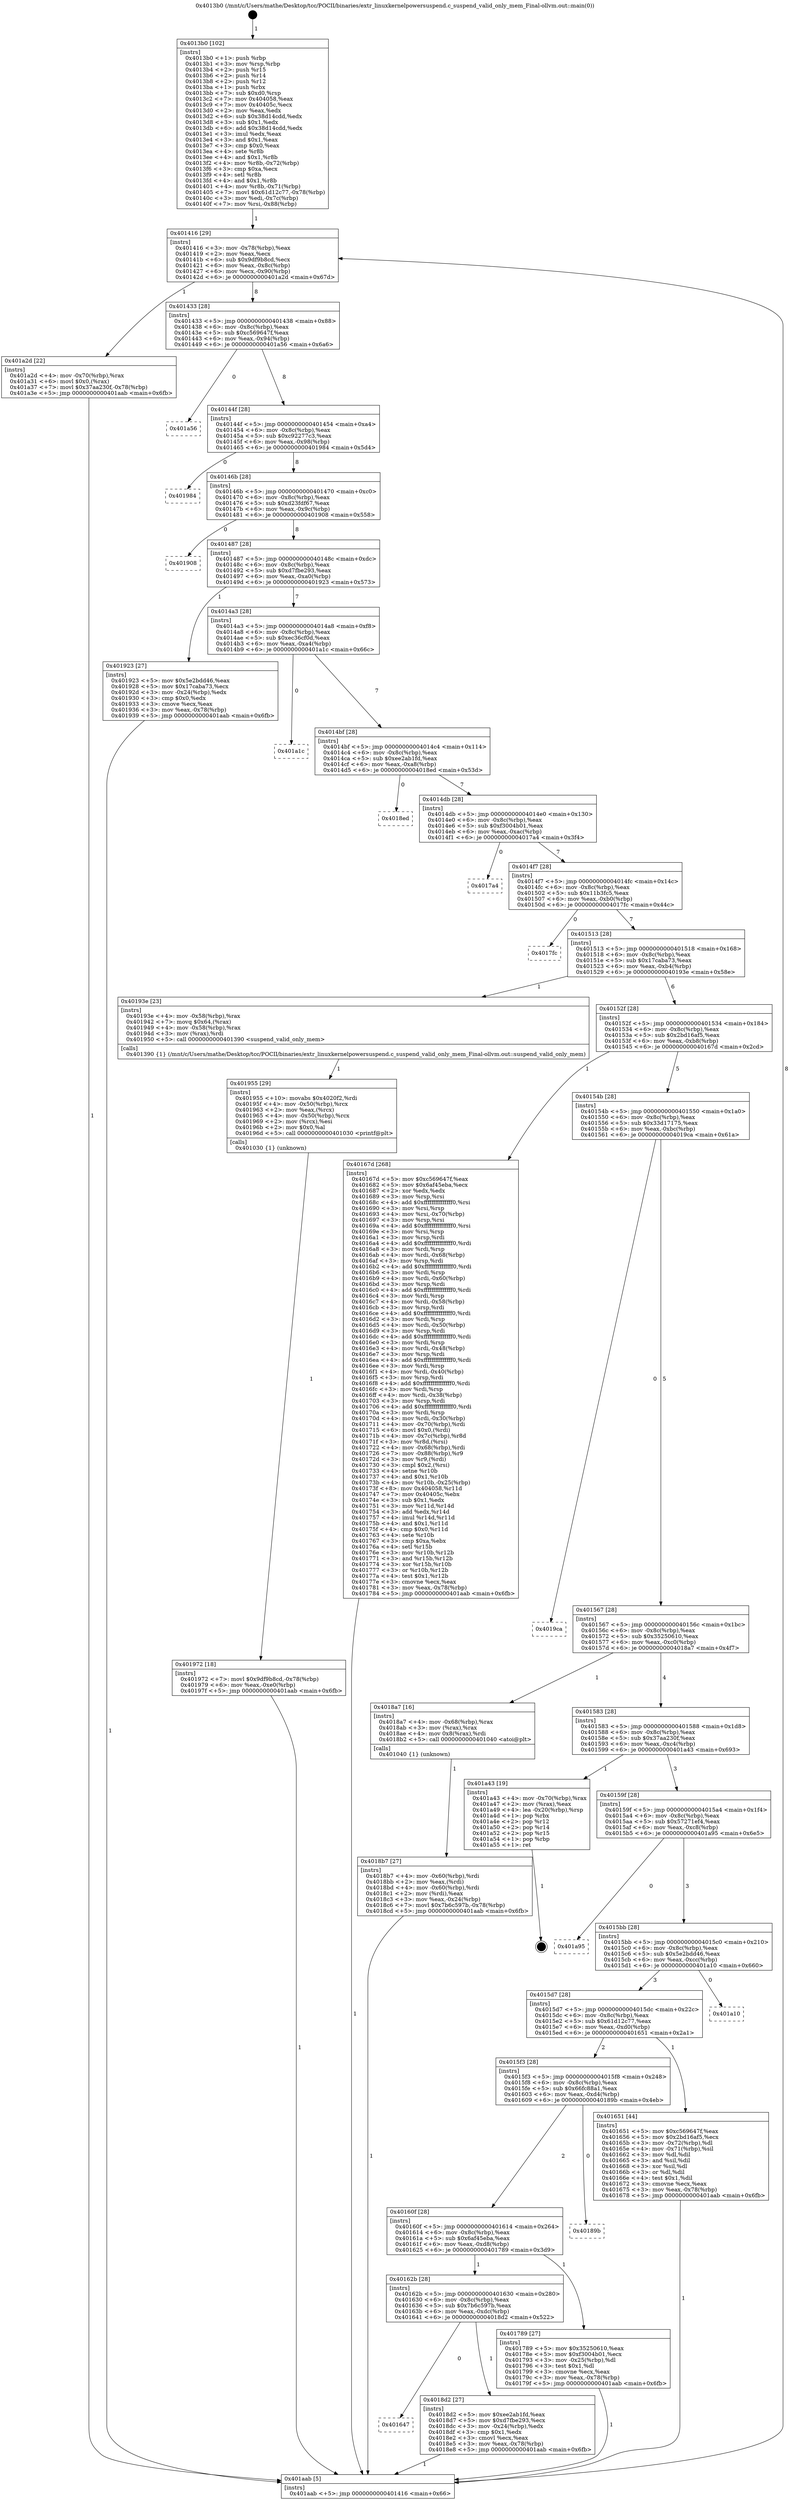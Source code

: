 digraph "0x4013b0" {
  label = "0x4013b0 (/mnt/c/Users/mathe/Desktop/tcc/POCII/binaries/extr_linuxkernelpowersuspend.c_suspend_valid_only_mem_Final-ollvm.out::main(0))"
  labelloc = "t"
  node[shape=record]

  Entry [label="",width=0.3,height=0.3,shape=circle,fillcolor=black,style=filled]
  "0x401416" [label="{
     0x401416 [29]\l
     | [instrs]\l
     &nbsp;&nbsp;0x401416 \<+3\>: mov -0x78(%rbp),%eax\l
     &nbsp;&nbsp;0x401419 \<+2\>: mov %eax,%ecx\l
     &nbsp;&nbsp;0x40141b \<+6\>: sub $0x9df9b8cd,%ecx\l
     &nbsp;&nbsp;0x401421 \<+6\>: mov %eax,-0x8c(%rbp)\l
     &nbsp;&nbsp;0x401427 \<+6\>: mov %ecx,-0x90(%rbp)\l
     &nbsp;&nbsp;0x40142d \<+6\>: je 0000000000401a2d \<main+0x67d\>\l
  }"]
  "0x401a2d" [label="{
     0x401a2d [22]\l
     | [instrs]\l
     &nbsp;&nbsp;0x401a2d \<+4\>: mov -0x70(%rbp),%rax\l
     &nbsp;&nbsp;0x401a31 \<+6\>: movl $0x0,(%rax)\l
     &nbsp;&nbsp;0x401a37 \<+7\>: movl $0x37aa230f,-0x78(%rbp)\l
     &nbsp;&nbsp;0x401a3e \<+5\>: jmp 0000000000401aab \<main+0x6fb\>\l
  }"]
  "0x401433" [label="{
     0x401433 [28]\l
     | [instrs]\l
     &nbsp;&nbsp;0x401433 \<+5\>: jmp 0000000000401438 \<main+0x88\>\l
     &nbsp;&nbsp;0x401438 \<+6\>: mov -0x8c(%rbp),%eax\l
     &nbsp;&nbsp;0x40143e \<+5\>: sub $0xc569647f,%eax\l
     &nbsp;&nbsp;0x401443 \<+6\>: mov %eax,-0x94(%rbp)\l
     &nbsp;&nbsp;0x401449 \<+6\>: je 0000000000401a56 \<main+0x6a6\>\l
  }"]
  Exit [label="",width=0.3,height=0.3,shape=circle,fillcolor=black,style=filled,peripheries=2]
  "0x401a56" [label="{
     0x401a56\l
  }", style=dashed]
  "0x40144f" [label="{
     0x40144f [28]\l
     | [instrs]\l
     &nbsp;&nbsp;0x40144f \<+5\>: jmp 0000000000401454 \<main+0xa4\>\l
     &nbsp;&nbsp;0x401454 \<+6\>: mov -0x8c(%rbp),%eax\l
     &nbsp;&nbsp;0x40145a \<+5\>: sub $0xc92277c3,%eax\l
     &nbsp;&nbsp;0x40145f \<+6\>: mov %eax,-0x98(%rbp)\l
     &nbsp;&nbsp;0x401465 \<+6\>: je 0000000000401984 \<main+0x5d4\>\l
  }"]
  "0x401972" [label="{
     0x401972 [18]\l
     | [instrs]\l
     &nbsp;&nbsp;0x401972 \<+7\>: movl $0x9df9b8cd,-0x78(%rbp)\l
     &nbsp;&nbsp;0x401979 \<+6\>: mov %eax,-0xe0(%rbp)\l
     &nbsp;&nbsp;0x40197f \<+5\>: jmp 0000000000401aab \<main+0x6fb\>\l
  }"]
  "0x401984" [label="{
     0x401984\l
  }", style=dashed]
  "0x40146b" [label="{
     0x40146b [28]\l
     | [instrs]\l
     &nbsp;&nbsp;0x40146b \<+5\>: jmp 0000000000401470 \<main+0xc0\>\l
     &nbsp;&nbsp;0x401470 \<+6\>: mov -0x8c(%rbp),%eax\l
     &nbsp;&nbsp;0x401476 \<+5\>: sub $0xd23fdf67,%eax\l
     &nbsp;&nbsp;0x40147b \<+6\>: mov %eax,-0x9c(%rbp)\l
     &nbsp;&nbsp;0x401481 \<+6\>: je 0000000000401908 \<main+0x558\>\l
  }"]
  "0x401955" [label="{
     0x401955 [29]\l
     | [instrs]\l
     &nbsp;&nbsp;0x401955 \<+10\>: movabs $0x4020f2,%rdi\l
     &nbsp;&nbsp;0x40195f \<+4\>: mov -0x50(%rbp),%rcx\l
     &nbsp;&nbsp;0x401963 \<+2\>: mov %eax,(%rcx)\l
     &nbsp;&nbsp;0x401965 \<+4\>: mov -0x50(%rbp),%rcx\l
     &nbsp;&nbsp;0x401969 \<+2\>: mov (%rcx),%esi\l
     &nbsp;&nbsp;0x40196b \<+2\>: mov $0x0,%al\l
     &nbsp;&nbsp;0x40196d \<+5\>: call 0000000000401030 \<printf@plt\>\l
     | [calls]\l
     &nbsp;&nbsp;0x401030 \{1\} (unknown)\l
  }"]
  "0x401908" [label="{
     0x401908\l
  }", style=dashed]
  "0x401487" [label="{
     0x401487 [28]\l
     | [instrs]\l
     &nbsp;&nbsp;0x401487 \<+5\>: jmp 000000000040148c \<main+0xdc\>\l
     &nbsp;&nbsp;0x40148c \<+6\>: mov -0x8c(%rbp),%eax\l
     &nbsp;&nbsp;0x401492 \<+5\>: sub $0xd7fbe293,%eax\l
     &nbsp;&nbsp;0x401497 \<+6\>: mov %eax,-0xa0(%rbp)\l
     &nbsp;&nbsp;0x40149d \<+6\>: je 0000000000401923 \<main+0x573\>\l
  }"]
  "0x401647" [label="{
     0x401647\l
  }", style=dashed]
  "0x401923" [label="{
     0x401923 [27]\l
     | [instrs]\l
     &nbsp;&nbsp;0x401923 \<+5\>: mov $0x5e2bdd46,%eax\l
     &nbsp;&nbsp;0x401928 \<+5\>: mov $0x17caba73,%ecx\l
     &nbsp;&nbsp;0x40192d \<+3\>: mov -0x24(%rbp),%edx\l
     &nbsp;&nbsp;0x401930 \<+3\>: cmp $0x0,%edx\l
     &nbsp;&nbsp;0x401933 \<+3\>: cmove %ecx,%eax\l
     &nbsp;&nbsp;0x401936 \<+3\>: mov %eax,-0x78(%rbp)\l
     &nbsp;&nbsp;0x401939 \<+5\>: jmp 0000000000401aab \<main+0x6fb\>\l
  }"]
  "0x4014a3" [label="{
     0x4014a3 [28]\l
     | [instrs]\l
     &nbsp;&nbsp;0x4014a3 \<+5\>: jmp 00000000004014a8 \<main+0xf8\>\l
     &nbsp;&nbsp;0x4014a8 \<+6\>: mov -0x8c(%rbp),%eax\l
     &nbsp;&nbsp;0x4014ae \<+5\>: sub $0xec36cf0d,%eax\l
     &nbsp;&nbsp;0x4014b3 \<+6\>: mov %eax,-0xa4(%rbp)\l
     &nbsp;&nbsp;0x4014b9 \<+6\>: je 0000000000401a1c \<main+0x66c\>\l
  }"]
  "0x4018d2" [label="{
     0x4018d2 [27]\l
     | [instrs]\l
     &nbsp;&nbsp;0x4018d2 \<+5\>: mov $0xee2ab1fd,%eax\l
     &nbsp;&nbsp;0x4018d7 \<+5\>: mov $0xd7fbe293,%ecx\l
     &nbsp;&nbsp;0x4018dc \<+3\>: mov -0x24(%rbp),%edx\l
     &nbsp;&nbsp;0x4018df \<+3\>: cmp $0x1,%edx\l
     &nbsp;&nbsp;0x4018e2 \<+3\>: cmovl %ecx,%eax\l
     &nbsp;&nbsp;0x4018e5 \<+3\>: mov %eax,-0x78(%rbp)\l
     &nbsp;&nbsp;0x4018e8 \<+5\>: jmp 0000000000401aab \<main+0x6fb\>\l
  }"]
  "0x401a1c" [label="{
     0x401a1c\l
  }", style=dashed]
  "0x4014bf" [label="{
     0x4014bf [28]\l
     | [instrs]\l
     &nbsp;&nbsp;0x4014bf \<+5\>: jmp 00000000004014c4 \<main+0x114\>\l
     &nbsp;&nbsp;0x4014c4 \<+6\>: mov -0x8c(%rbp),%eax\l
     &nbsp;&nbsp;0x4014ca \<+5\>: sub $0xee2ab1fd,%eax\l
     &nbsp;&nbsp;0x4014cf \<+6\>: mov %eax,-0xa8(%rbp)\l
     &nbsp;&nbsp;0x4014d5 \<+6\>: je 00000000004018ed \<main+0x53d\>\l
  }"]
  "0x4018b7" [label="{
     0x4018b7 [27]\l
     | [instrs]\l
     &nbsp;&nbsp;0x4018b7 \<+4\>: mov -0x60(%rbp),%rdi\l
     &nbsp;&nbsp;0x4018bb \<+2\>: mov %eax,(%rdi)\l
     &nbsp;&nbsp;0x4018bd \<+4\>: mov -0x60(%rbp),%rdi\l
     &nbsp;&nbsp;0x4018c1 \<+2\>: mov (%rdi),%eax\l
     &nbsp;&nbsp;0x4018c3 \<+3\>: mov %eax,-0x24(%rbp)\l
     &nbsp;&nbsp;0x4018c6 \<+7\>: movl $0x7b6c597b,-0x78(%rbp)\l
     &nbsp;&nbsp;0x4018cd \<+5\>: jmp 0000000000401aab \<main+0x6fb\>\l
  }"]
  "0x4018ed" [label="{
     0x4018ed\l
  }", style=dashed]
  "0x4014db" [label="{
     0x4014db [28]\l
     | [instrs]\l
     &nbsp;&nbsp;0x4014db \<+5\>: jmp 00000000004014e0 \<main+0x130\>\l
     &nbsp;&nbsp;0x4014e0 \<+6\>: mov -0x8c(%rbp),%eax\l
     &nbsp;&nbsp;0x4014e6 \<+5\>: sub $0xf3004b01,%eax\l
     &nbsp;&nbsp;0x4014eb \<+6\>: mov %eax,-0xac(%rbp)\l
     &nbsp;&nbsp;0x4014f1 \<+6\>: je 00000000004017a4 \<main+0x3f4\>\l
  }"]
  "0x40162b" [label="{
     0x40162b [28]\l
     | [instrs]\l
     &nbsp;&nbsp;0x40162b \<+5\>: jmp 0000000000401630 \<main+0x280\>\l
     &nbsp;&nbsp;0x401630 \<+6\>: mov -0x8c(%rbp),%eax\l
     &nbsp;&nbsp;0x401636 \<+5\>: sub $0x7b6c597b,%eax\l
     &nbsp;&nbsp;0x40163b \<+6\>: mov %eax,-0xdc(%rbp)\l
     &nbsp;&nbsp;0x401641 \<+6\>: je 00000000004018d2 \<main+0x522\>\l
  }"]
  "0x4017a4" [label="{
     0x4017a4\l
  }", style=dashed]
  "0x4014f7" [label="{
     0x4014f7 [28]\l
     | [instrs]\l
     &nbsp;&nbsp;0x4014f7 \<+5\>: jmp 00000000004014fc \<main+0x14c\>\l
     &nbsp;&nbsp;0x4014fc \<+6\>: mov -0x8c(%rbp),%eax\l
     &nbsp;&nbsp;0x401502 \<+5\>: sub $0x11b3fc5,%eax\l
     &nbsp;&nbsp;0x401507 \<+6\>: mov %eax,-0xb0(%rbp)\l
     &nbsp;&nbsp;0x40150d \<+6\>: je 00000000004017fc \<main+0x44c\>\l
  }"]
  "0x401789" [label="{
     0x401789 [27]\l
     | [instrs]\l
     &nbsp;&nbsp;0x401789 \<+5\>: mov $0x35250610,%eax\l
     &nbsp;&nbsp;0x40178e \<+5\>: mov $0xf3004b01,%ecx\l
     &nbsp;&nbsp;0x401793 \<+3\>: mov -0x25(%rbp),%dl\l
     &nbsp;&nbsp;0x401796 \<+3\>: test $0x1,%dl\l
     &nbsp;&nbsp;0x401799 \<+3\>: cmovne %ecx,%eax\l
     &nbsp;&nbsp;0x40179c \<+3\>: mov %eax,-0x78(%rbp)\l
     &nbsp;&nbsp;0x40179f \<+5\>: jmp 0000000000401aab \<main+0x6fb\>\l
  }"]
  "0x4017fc" [label="{
     0x4017fc\l
  }", style=dashed]
  "0x401513" [label="{
     0x401513 [28]\l
     | [instrs]\l
     &nbsp;&nbsp;0x401513 \<+5\>: jmp 0000000000401518 \<main+0x168\>\l
     &nbsp;&nbsp;0x401518 \<+6\>: mov -0x8c(%rbp),%eax\l
     &nbsp;&nbsp;0x40151e \<+5\>: sub $0x17caba73,%eax\l
     &nbsp;&nbsp;0x401523 \<+6\>: mov %eax,-0xb4(%rbp)\l
     &nbsp;&nbsp;0x401529 \<+6\>: je 000000000040193e \<main+0x58e\>\l
  }"]
  "0x40160f" [label="{
     0x40160f [28]\l
     | [instrs]\l
     &nbsp;&nbsp;0x40160f \<+5\>: jmp 0000000000401614 \<main+0x264\>\l
     &nbsp;&nbsp;0x401614 \<+6\>: mov -0x8c(%rbp),%eax\l
     &nbsp;&nbsp;0x40161a \<+5\>: sub $0x6af45eba,%eax\l
     &nbsp;&nbsp;0x40161f \<+6\>: mov %eax,-0xd8(%rbp)\l
     &nbsp;&nbsp;0x401625 \<+6\>: je 0000000000401789 \<main+0x3d9\>\l
  }"]
  "0x40193e" [label="{
     0x40193e [23]\l
     | [instrs]\l
     &nbsp;&nbsp;0x40193e \<+4\>: mov -0x58(%rbp),%rax\l
     &nbsp;&nbsp;0x401942 \<+7\>: movq $0x64,(%rax)\l
     &nbsp;&nbsp;0x401949 \<+4\>: mov -0x58(%rbp),%rax\l
     &nbsp;&nbsp;0x40194d \<+3\>: mov (%rax),%rdi\l
     &nbsp;&nbsp;0x401950 \<+5\>: call 0000000000401390 \<suspend_valid_only_mem\>\l
     | [calls]\l
     &nbsp;&nbsp;0x401390 \{1\} (/mnt/c/Users/mathe/Desktop/tcc/POCII/binaries/extr_linuxkernelpowersuspend.c_suspend_valid_only_mem_Final-ollvm.out::suspend_valid_only_mem)\l
  }"]
  "0x40152f" [label="{
     0x40152f [28]\l
     | [instrs]\l
     &nbsp;&nbsp;0x40152f \<+5\>: jmp 0000000000401534 \<main+0x184\>\l
     &nbsp;&nbsp;0x401534 \<+6\>: mov -0x8c(%rbp),%eax\l
     &nbsp;&nbsp;0x40153a \<+5\>: sub $0x2bd16af5,%eax\l
     &nbsp;&nbsp;0x40153f \<+6\>: mov %eax,-0xb8(%rbp)\l
     &nbsp;&nbsp;0x401545 \<+6\>: je 000000000040167d \<main+0x2cd\>\l
  }"]
  "0x40189b" [label="{
     0x40189b\l
  }", style=dashed]
  "0x40167d" [label="{
     0x40167d [268]\l
     | [instrs]\l
     &nbsp;&nbsp;0x40167d \<+5\>: mov $0xc569647f,%eax\l
     &nbsp;&nbsp;0x401682 \<+5\>: mov $0x6af45eba,%ecx\l
     &nbsp;&nbsp;0x401687 \<+2\>: xor %edx,%edx\l
     &nbsp;&nbsp;0x401689 \<+3\>: mov %rsp,%rsi\l
     &nbsp;&nbsp;0x40168c \<+4\>: add $0xfffffffffffffff0,%rsi\l
     &nbsp;&nbsp;0x401690 \<+3\>: mov %rsi,%rsp\l
     &nbsp;&nbsp;0x401693 \<+4\>: mov %rsi,-0x70(%rbp)\l
     &nbsp;&nbsp;0x401697 \<+3\>: mov %rsp,%rsi\l
     &nbsp;&nbsp;0x40169a \<+4\>: add $0xfffffffffffffff0,%rsi\l
     &nbsp;&nbsp;0x40169e \<+3\>: mov %rsi,%rsp\l
     &nbsp;&nbsp;0x4016a1 \<+3\>: mov %rsp,%rdi\l
     &nbsp;&nbsp;0x4016a4 \<+4\>: add $0xfffffffffffffff0,%rdi\l
     &nbsp;&nbsp;0x4016a8 \<+3\>: mov %rdi,%rsp\l
     &nbsp;&nbsp;0x4016ab \<+4\>: mov %rdi,-0x68(%rbp)\l
     &nbsp;&nbsp;0x4016af \<+3\>: mov %rsp,%rdi\l
     &nbsp;&nbsp;0x4016b2 \<+4\>: add $0xfffffffffffffff0,%rdi\l
     &nbsp;&nbsp;0x4016b6 \<+3\>: mov %rdi,%rsp\l
     &nbsp;&nbsp;0x4016b9 \<+4\>: mov %rdi,-0x60(%rbp)\l
     &nbsp;&nbsp;0x4016bd \<+3\>: mov %rsp,%rdi\l
     &nbsp;&nbsp;0x4016c0 \<+4\>: add $0xfffffffffffffff0,%rdi\l
     &nbsp;&nbsp;0x4016c4 \<+3\>: mov %rdi,%rsp\l
     &nbsp;&nbsp;0x4016c7 \<+4\>: mov %rdi,-0x58(%rbp)\l
     &nbsp;&nbsp;0x4016cb \<+3\>: mov %rsp,%rdi\l
     &nbsp;&nbsp;0x4016ce \<+4\>: add $0xfffffffffffffff0,%rdi\l
     &nbsp;&nbsp;0x4016d2 \<+3\>: mov %rdi,%rsp\l
     &nbsp;&nbsp;0x4016d5 \<+4\>: mov %rdi,-0x50(%rbp)\l
     &nbsp;&nbsp;0x4016d9 \<+3\>: mov %rsp,%rdi\l
     &nbsp;&nbsp;0x4016dc \<+4\>: add $0xfffffffffffffff0,%rdi\l
     &nbsp;&nbsp;0x4016e0 \<+3\>: mov %rdi,%rsp\l
     &nbsp;&nbsp;0x4016e3 \<+4\>: mov %rdi,-0x48(%rbp)\l
     &nbsp;&nbsp;0x4016e7 \<+3\>: mov %rsp,%rdi\l
     &nbsp;&nbsp;0x4016ea \<+4\>: add $0xfffffffffffffff0,%rdi\l
     &nbsp;&nbsp;0x4016ee \<+3\>: mov %rdi,%rsp\l
     &nbsp;&nbsp;0x4016f1 \<+4\>: mov %rdi,-0x40(%rbp)\l
     &nbsp;&nbsp;0x4016f5 \<+3\>: mov %rsp,%rdi\l
     &nbsp;&nbsp;0x4016f8 \<+4\>: add $0xfffffffffffffff0,%rdi\l
     &nbsp;&nbsp;0x4016fc \<+3\>: mov %rdi,%rsp\l
     &nbsp;&nbsp;0x4016ff \<+4\>: mov %rdi,-0x38(%rbp)\l
     &nbsp;&nbsp;0x401703 \<+3\>: mov %rsp,%rdi\l
     &nbsp;&nbsp;0x401706 \<+4\>: add $0xfffffffffffffff0,%rdi\l
     &nbsp;&nbsp;0x40170a \<+3\>: mov %rdi,%rsp\l
     &nbsp;&nbsp;0x40170d \<+4\>: mov %rdi,-0x30(%rbp)\l
     &nbsp;&nbsp;0x401711 \<+4\>: mov -0x70(%rbp),%rdi\l
     &nbsp;&nbsp;0x401715 \<+6\>: movl $0x0,(%rdi)\l
     &nbsp;&nbsp;0x40171b \<+4\>: mov -0x7c(%rbp),%r8d\l
     &nbsp;&nbsp;0x40171f \<+3\>: mov %r8d,(%rsi)\l
     &nbsp;&nbsp;0x401722 \<+4\>: mov -0x68(%rbp),%rdi\l
     &nbsp;&nbsp;0x401726 \<+7\>: mov -0x88(%rbp),%r9\l
     &nbsp;&nbsp;0x40172d \<+3\>: mov %r9,(%rdi)\l
     &nbsp;&nbsp;0x401730 \<+3\>: cmpl $0x2,(%rsi)\l
     &nbsp;&nbsp;0x401733 \<+4\>: setne %r10b\l
     &nbsp;&nbsp;0x401737 \<+4\>: and $0x1,%r10b\l
     &nbsp;&nbsp;0x40173b \<+4\>: mov %r10b,-0x25(%rbp)\l
     &nbsp;&nbsp;0x40173f \<+8\>: mov 0x404058,%r11d\l
     &nbsp;&nbsp;0x401747 \<+7\>: mov 0x40405c,%ebx\l
     &nbsp;&nbsp;0x40174e \<+3\>: sub $0x1,%edx\l
     &nbsp;&nbsp;0x401751 \<+3\>: mov %r11d,%r14d\l
     &nbsp;&nbsp;0x401754 \<+3\>: add %edx,%r14d\l
     &nbsp;&nbsp;0x401757 \<+4\>: imul %r14d,%r11d\l
     &nbsp;&nbsp;0x40175b \<+4\>: and $0x1,%r11d\l
     &nbsp;&nbsp;0x40175f \<+4\>: cmp $0x0,%r11d\l
     &nbsp;&nbsp;0x401763 \<+4\>: sete %r10b\l
     &nbsp;&nbsp;0x401767 \<+3\>: cmp $0xa,%ebx\l
     &nbsp;&nbsp;0x40176a \<+4\>: setl %r15b\l
     &nbsp;&nbsp;0x40176e \<+3\>: mov %r10b,%r12b\l
     &nbsp;&nbsp;0x401771 \<+3\>: and %r15b,%r12b\l
     &nbsp;&nbsp;0x401774 \<+3\>: xor %r15b,%r10b\l
     &nbsp;&nbsp;0x401777 \<+3\>: or %r10b,%r12b\l
     &nbsp;&nbsp;0x40177a \<+4\>: test $0x1,%r12b\l
     &nbsp;&nbsp;0x40177e \<+3\>: cmovne %ecx,%eax\l
     &nbsp;&nbsp;0x401781 \<+3\>: mov %eax,-0x78(%rbp)\l
     &nbsp;&nbsp;0x401784 \<+5\>: jmp 0000000000401aab \<main+0x6fb\>\l
  }"]
  "0x40154b" [label="{
     0x40154b [28]\l
     | [instrs]\l
     &nbsp;&nbsp;0x40154b \<+5\>: jmp 0000000000401550 \<main+0x1a0\>\l
     &nbsp;&nbsp;0x401550 \<+6\>: mov -0x8c(%rbp),%eax\l
     &nbsp;&nbsp;0x401556 \<+5\>: sub $0x33d17175,%eax\l
     &nbsp;&nbsp;0x40155b \<+6\>: mov %eax,-0xbc(%rbp)\l
     &nbsp;&nbsp;0x401561 \<+6\>: je 00000000004019ca \<main+0x61a\>\l
  }"]
  "0x4013b0" [label="{
     0x4013b0 [102]\l
     | [instrs]\l
     &nbsp;&nbsp;0x4013b0 \<+1\>: push %rbp\l
     &nbsp;&nbsp;0x4013b1 \<+3\>: mov %rsp,%rbp\l
     &nbsp;&nbsp;0x4013b4 \<+2\>: push %r15\l
     &nbsp;&nbsp;0x4013b6 \<+2\>: push %r14\l
     &nbsp;&nbsp;0x4013b8 \<+2\>: push %r12\l
     &nbsp;&nbsp;0x4013ba \<+1\>: push %rbx\l
     &nbsp;&nbsp;0x4013bb \<+7\>: sub $0xd0,%rsp\l
     &nbsp;&nbsp;0x4013c2 \<+7\>: mov 0x404058,%eax\l
     &nbsp;&nbsp;0x4013c9 \<+7\>: mov 0x40405c,%ecx\l
     &nbsp;&nbsp;0x4013d0 \<+2\>: mov %eax,%edx\l
     &nbsp;&nbsp;0x4013d2 \<+6\>: sub $0x38d14cdd,%edx\l
     &nbsp;&nbsp;0x4013d8 \<+3\>: sub $0x1,%edx\l
     &nbsp;&nbsp;0x4013db \<+6\>: add $0x38d14cdd,%edx\l
     &nbsp;&nbsp;0x4013e1 \<+3\>: imul %edx,%eax\l
     &nbsp;&nbsp;0x4013e4 \<+3\>: and $0x1,%eax\l
     &nbsp;&nbsp;0x4013e7 \<+3\>: cmp $0x0,%eax\l
     &nbsp;&nbsp;0x4013ea \<+4\>: sete %r8b\l
     &nbsp;&nbsp;0x4013ee \<+4\>: and $0x1,%r8b\l
     &nbsp;&nbsp;0x4013f2 \<+4\>: mov %r8b,-0x72(%rbp)\l
     &nbsp;&nbsp;0x4013f6 \<+3\>: cmp $0xa,%ecx\l
     &nbsp;&nbsp;0x4013f9 \<+4\>: setl %r8b\l
     &nbsp;&nbsp;0x4013fd \<+4\>: and $0x1,%r8b\l
     &nbsp;&nbsp;0x401401 \<+4\>: mov %r8b,-0x71(%rbp)\l
     &nbsp;&nbsp;0x401405 \<+7\>: movl $0x61d12c77,-0x78(%rbp)\l
     &nbsp;&nbsp;0x40140c \<+3\>: mov %edi,-0x7c(%rbp)\l
     &nbsp;&nbsp;0x40140f \<+7\>: mov %rsi,-0x88(%rbp)\l
  }"]
  "0x4019ca" [label="{
     0x4019ca\l
  }", style=dashed]
  "0x401567" [label="{
     0x401567 [28]\l
     | [instrs]\l
     &nbsp;&nbsp;0x401567 \<+5\>: jmp 000000000040156c \<main+0x1bc\>\l
     &nbsp;&nbsp;0x40156c \<+6\>: mov -0x8c(%rbp),%eax\l
     &nbsp;&nbsp;0x401572 \<+5\>: sub $0x35250610,%eax\l
     &nbsp;&nbsp;0x401577 \<+6\>: mov %eax,-0xc0(%rbp)\l
     &nbsp;&nbsp;0x40157d \<+6\>: je 00000000004018a7 \<main+0x4f7\>\l
  }"]
  "0x401aab" [label="{
     0x401aab [5]\l
     | [instrs]\l
     &nbsp;&nbsp;0x401aab \<+5\>: jmp 0000000000401416 \<main+0x66\>\l
  }"]
  "0x4018a7" [label="{
     0x4018a7 [16]\l
     | [instrs]\l
     &nbsp;&nbsp;0x4018a7 \<+4\>: mov -0x68(%rbp),%rax\l
     &nbsp;&nbsp;0x4018ab \<+3\>: mov (%rax),%rax\l
     &nbsp;&nbsp;0x4018ae \<+4\>: mov 0x8(%rax),%rdi\l
     &nbsp;&nbsp;0x4018b2 \<+5\>: call 0000000000401040 \<atoi@plt\>\l
     | [calls]\l
     &nbsp;&nbsp;0x401040 \{1\} (unknown)\l
  }"]
  "0x401583" [label="{
     0x401583 [28]\l
     | [instrs]\l
     &nbsp;&nbsp;0x401583 \<+5\>: jmp 0000000000401588 \<main+0x1d8\>\l
     &nbsp;&nbsp;0x401588 \<+6\>: mov -0x8c(%rbp),%eax\l
     &nbsp;&nbsp;0x40158e \<+5\>: sub $0x37aa230f,%eax\l
     &nbsp;&nbsp;0x401593 \<+6\>: mov %eax,-0xc4(%rbp)\l
     &nbsp;&nbsp;0x401599 \<+6\>: je 0000000000401a43 \<main+0x693\>\l
  }"]
  "0x4015f3" [label="{
     0x4015f3 [28]\l
     | [instrs]\l
     &nbsp;&nbsp;0x4015f3 \<+5\>: jmp 00000000004015f8 \<main+0x248\>\l
     &nbsp;&nbsp;0x4015f8 \<+6\>: mov -0x8c(%rbp),%eax\l
     &nbsp;&nbsp;0x4015fe \<+5\>: sub $0x66fc88a1,%eax\l
     &nbsp;&nbsp;0x401603 \<+6\>: mov %eax,-0xd4(%rbp)\l
     &nbsp;&nbsp;0x401609 \<+6\>: je 000000000040189b \<main+0x4eb\>\l
  }"]
  "0x401a43" [label="{
     0x401a43 [19]\l
     | [instrs]\l
     &nbsp;&nbsp;0x401a43 \<+4\>: mov -0x70(%rbp),%rax\l
     &nbsp;&nbsp;0x401a47 \<+2\>: mov (%rax),%eax\l
     &nbsp;&nbsp;0x401a49 \<+4\>: lea -0x20(%rbp),%rsp\l
     &nbsp;&nbsp;0x401a4d \<+1\>: pop %rbx\l
     &nbsp;&nbsp;0x401a4e \<+2\>: pop %r12\l
     &nbsp;&nbsp;0x401a50 \<+2\>: pop %r14\l
     &nbsp;&nbsp;0x401a52 \<+2\>: pop %r15\l
     &nbsp;&nbsp;0x401a54 \<+1\>: pop %rbp\l
     &nbsp;&nbsp;0x401a55 \<+1\>: ret\l
  }"]
  "0x40159f" [label="{
     0x40159f [28]\l
     | [instrs]\l
     &nbsp;&nbsp;0x40159f \<+5\>: jmp 00000000004015a4 \<main+0x1f4\>\l
     &nbsp;&nbsp;0x4015a4 \<+6\>: mov -0x8c(%rbp),%eax\l
     &nbsp;&nbsp;0x4015aa \<+5\>: sub $0x57271ef4,%eax\l
     &nbsp;&nbsp;0x4015af \<+6\>: mov %eax,-0xc8(%rbp)\l
     &nbsp;&nbsp;0x4015b5 \<+6\>: je 0000000000401a95 \<main+0x6e5\>\l
  }"]
  "0x401651" [label="{
     0x401651 [44]\l
     | [instrs]\l
     &nbsp;&nbsp;0x401651 \<+5\>: mov $0xc569647f,%eax\l
     &nbsp;&nbsp;0x401656 \<+5\>: mov $0x2bd16af5,%ecx\l
     &nbsp;&nbsp;0x40165b \<+3\>: mov -0x72(%rbp),%dl\l
     &nbsp;&nbsp;0x40165e \<+4\>: mov -0x71(%rbp),%sil\l
     &nbsp;&nbsp;0x401662 \<+3\>: mov %dl,%dil\l
     &nbsp;&nbsp;0x401665 \<+3\>: and %sil,%dil\l
     &nbsp;&nbsp;0x401668 \<+3\>: xor %sil,%dl\l
     &nbsp;&nbsp;0x40166b \<+3\>: or %dl,%dil\l
     &nbsp;&nbsp;0x40166e \<+4\>: test $0x1,%dil\l
     &nbsp;&nbsp;0x401672 \<+3\>: cmovne %ecx,%eax\l
     &nbsp;&nbsp;0x401675 \<+3\>: mov %eax,-0x78(%rbp)\l
     &nbsp;&nbsp;0x401678 \<+5\>: jmp 0000000000401aab \<main+0x6fb\>\l
  }"]
  "0x401a95" [label="{
     0x401a95\l
  }", style=dashed]
  "0x4015bb" [label="{
     0x4015bb [28]\l
     | [instrs]\l
     &nbsp;&nbsp;0x4015bb \<+5\>: jmp 00000000004015c0 \<main+0x210\>\l
     &nbsp;&nbsp;0x4015c0 \<+6\>: mov -0x8c(%rbp),%eax\l
     &nbsp;&nbsp;0x4015c6 \<+5\>: sub $0x5e2bdd46,%eax\l
     &nbsp;&nbsp;0x4015cb \<+6\>: mov %eax,-0xcc(%rbp)\l
     &nbsp;&nbsp;0x4015d1 \<+6\>: je 0000000000401a10 \<main+0x660\>\l
  }"]
  "0x4015d7" [label="{
     0x4015d7 [28]\l
     | [instrs]\l
     &nbsp;&nbsp;0x4015d7 \<+5\>: jmp 00000000004015dc \<main+0x22c\>\l
     &nbsp;&nbsp;0x4015dc \<+6\>: mov -0x8c(%rbp),%eax\l
     &nbsp;&nbsp;0x4015e2 \<+5\>: sub $0x61d12c77,%eax\l
     &nbsp;&nbsp;0x4015e7 \<+6\>: mov %eax,-0xd0(%rbp)\l
     &nbsp;&nbsp;0x4015ed \<+6\>: je 0000000000401651 \<main+0x2a1\>\l
  }"]
  "0x401a10" [label="{
     0x401a10\l
  }", style=dashed]
  Entry -> "0x4013b0" [label=" 1"]
  "0x401416" -> "0x401a2d" [label=" 1"]
  "0x401416" -> "0x401433" [label=" 8"]
  "0x401a43" -> Exit [label=" 1"]
  "0x401433" -> "0x401a56" [label=" 0"]
  "0x401433" -> "0x40144f" [label=" 8"]
  "0x401a2d" -> "0x401aab" [label=" 1"]
  "0x40144f" -> "0x401984" [label=" 0"]
  "0x40144f" -> "0x40146b" [label=" 8"]
  "0x401972" -> "0x401aab" [label=" 1"]
  "0x40146b" -> "0x401908" [label=" 0"]
  "0x40146b" -> "0x401487" [label=" 8"]
  "0x401955" -> "0x401972" [label=" 1"]
  "0x401487" -> "0x401923" [label=" 1"]
  "0x401487" -> "0x4014a3" [label=" 7"]
  "0x40193e" -> "0x401955" [label=" 1"]
  "0x4014a3" -> "0x401a1c" [label=" 0"]
  "0x4014a3" -> "0x4014bf" [label=" 7"]
  "0x401923" -> "0x401aab" [label=" 1"]
  "0x4014bf" -> "0x4018ed" [label=" 0"]
  "0x4014bf" -> "0x4014db" [label=" 7"]
  "0x40162b" -> "0x401647" [label=" 0"]
  "0x4014db" -> "0x4017a4" [label=" 0"]
  "0x4014db" -> "0x4014f7" [label=" 7"]
  "0x40162b" -> "0x4018d2" [label=" 1"]
  "0x4014f7" -> "0x4017fc" [label=" 0"]
  "0x4014f7" -> "0x401513" [label=" 7"]
  "0x4018d2" -> "0x401aab" [label=" 1"]
  "0x401513" -> "0x40193e" [label=" 1"]
  "0x401513" -> "0x40152f" [label=" 6"]
  "0x4018a7" -> "0x4018b7" [label=" 1"]
  "0x40152f" -> "0x40167d" [label=" 1"]
  "0x40152f" -> "0x40154b" [label=" 5"]
  "0x401789" -> "0x401aab" [label=" 1"]
  "0x40154b" -> "0x4019ca" [label=" 0"]
  "0x40154b" -> "0x401567" [label=" 5"]
  "0x4018b7" -> "0x401aab" [label=" 1"]
  "0x401567" -> "0x4018a7" [label=" 1"]
  "0x401567" -> "0x401583" [label=" 4"]
  "0x4015f3" -> "0x40160f" [label=" 2"]
  "0x401583" -> "0x401a43" [label=" 1"]
  "0x401583" -> "0x40159f" [label=" 3"]
  "0x4015f3" -> "0x40189b" [label=" 0"]
  "0x40159f" -> "0x401a95" [label=" 0"]
  "0x40159f" -> "0x4015bb" [label=" 3"]
  "0x40160f" -> "0x40162b" [label=" 1"]
  "0x4015bb" -> "0x401a10" [label=" 0"]
  "0x4015bb" -> "0x4015d7" [label=" 3"]
  "0x40167d" -> "0x401aab" [label=" 1"]
  "0x4015d7" -> "0x401651" [label=" 1"]
  "0x4015d7" -> "0x4015f3" [label=" 2"]
  "0x401651" -> "0x401aab" [label=" 1"]
  "0x4013b0" -> "0x401416" [label=" 1"]
  "0x401aab" -> "0x401416" [label=" 8"]
  "0x40160f" -> "0x401789" [label=" 1"]
}
